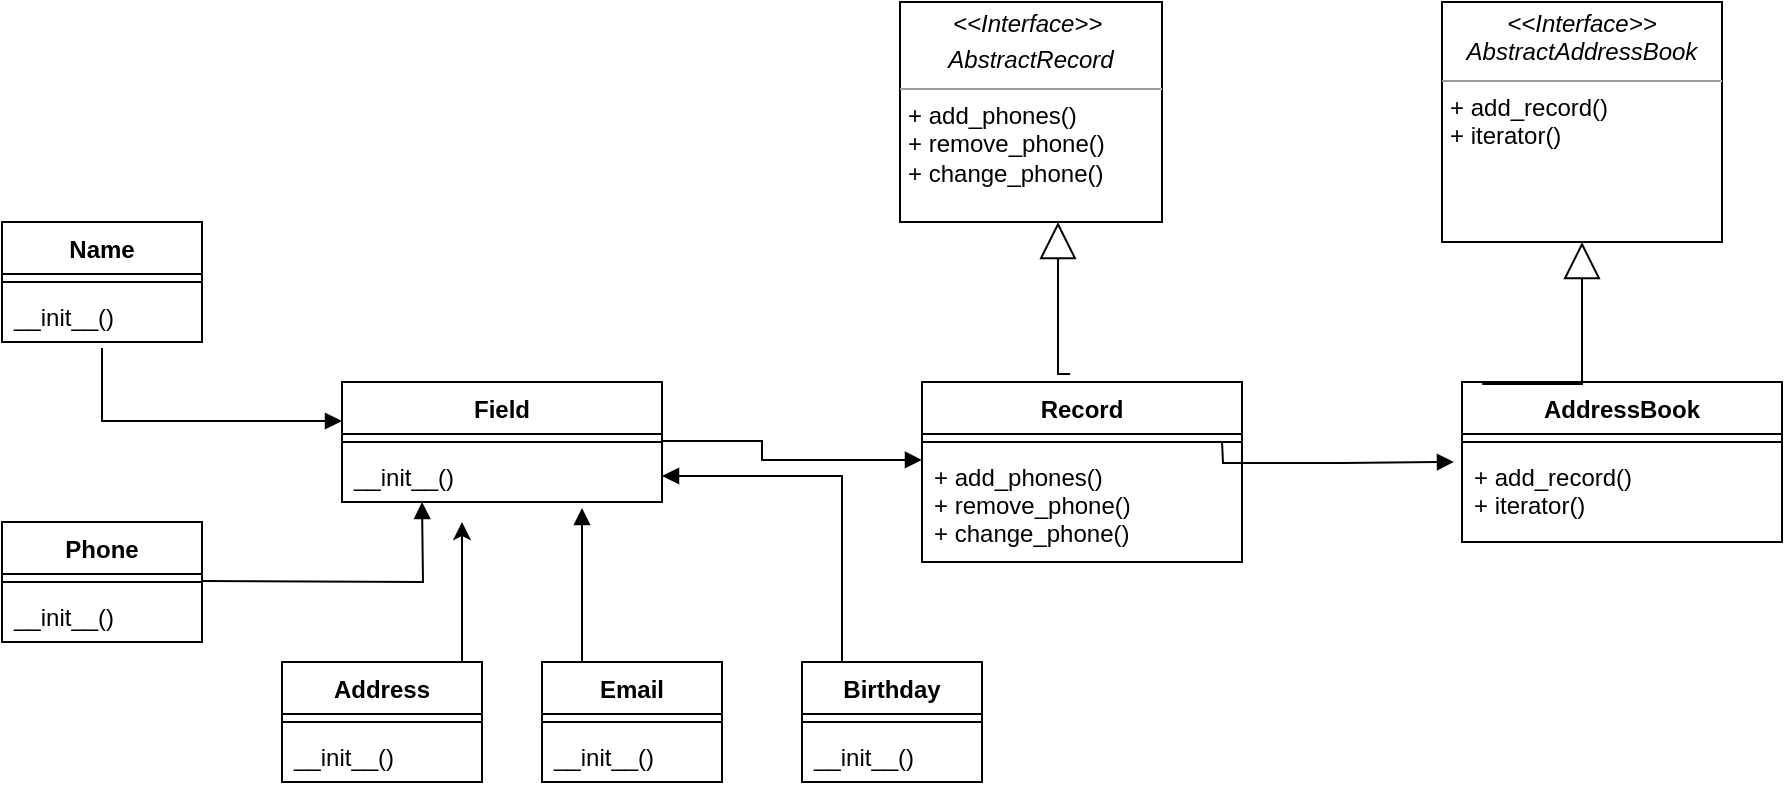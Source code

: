 <mxfile version="15.4.1" type="device"><diagram id="C5RBs43oDa-KdzZeNtuy" name="Page-1"><mxGraphModel dx="2432" dy="896" grid="1" gridSize="10" guides="1" tooltips="1" connect="1" arrows="1" fold="1" page="1" pageScale="1" pageWidth="827" pageHeight="1169" math="0" shadow="0"><root><mxCell id="WIyWlLk6GJQsqaUBKTNV-0"/><mxCell id="WIyWlLk6GJQsqaUBKTNV-1" parent="WIyWlLk6GJQsqaUBKTNV-0"/><mxCell id="dcSBN7vC8RFF6UGXTR5X-13" style="edgeStyle=orthogonalEdgeStyle;rounded=0;orthogonalLoop=1;jettySize=auto;html=1;exitX=0.5;exitY=1;exitDx=0;exitDy=0;" edge="1" parent="WIyWlLk6GJQsqaUBKTNV-1"><mxGeometry relative="1" as="geometry"><mxPoint x="230" y="140" as="sourcePoint"/><mxPoint x="230" y="140" as="targetPoint"/></mxGeometry></mxCell><mxCell id="dcSBN7vC8RFF6UGXTR5X-20" value="Field" style="swimlane;fontStyle=1;align=center;verticalAlign=top;childLayout=stackLayout;horizontal=1;startSize=26;horizontalStack=0;resizeParent=1;resizeParentMax=0;resizeLast=0;collapsible=1;marginBottom=0;" vertex="1" parent="WIyWlLk6GJQsqaUBKTNV-1"><mxGeometry x="40" y="210" width="160" height="60" as="geometry"/></mxCell><mxCell id="dcSBN7vC8RFF6UGXTR5X-22" value="" style="line;strokeWidth=1;fillColor=none;align=left;verticalAlign=middle;spacingTop=-1;spacingLeft=3;spacingRight=3;rotatable=0;labelPosition=right;points=[];portConstraint=eastwest;" vertex="1" parent="dcSBN7vC8RFF6UGXTR5X-20"><mxGeometry y="26" width="160" height="8" as="geometry"/></mxCell><mxCell id="dcSBN7vC8RFF6UGXTR5X-23" value="__init__()&#10;&#10;&#10;&#10;&#10;&#10;&#10;&#10;&#10;&#10;&#10;&#10;&#10;&#10;&#10;&#10;&#10;&#10;&#10;&#10;&#10;&#10;&#10;&#10;" style="text;strokeColor=none;fillColor=none;align=left;verticalAlign=top;spacingLeft=4;spacingRight=4;overflow=hidden;rotatable=0;points=[[0,0.5],[1,0.5]];portConstraint=eastwest;" vertex="1" parent="dcSBN7vC8RFF6UGXTR5X-20"><mxGeometry y="34" width="160" height="26" as="geometry"/></mxCell><mxCell id="dcSBN7vC8RFF6UGXTR5X-24" value="Record" style="swimlane;fontStyle=1;align=center;verticalAlign=top;childLayout=stackLayout;horizontal=1;startSize=26;horizontalStack=0;resizeParent=1;resizeParentMax=0;resizeLast=0;collapsible=1;marginBottom=0;" vertex="1" parent="WIyWlLk6GJQsqaUBKTNV-1"><mxGeometry x="330" y="210" width="160" height="90" as="geometry"/></mxCell><mxCell id="dcSBN7vC8RFF6UGXTR5X-26" value="" style="line;strokeWidth=1;fillColor=none;align=left;verticalAlign=middle;spacingTop=-1;spacingLeft=3;spacingRight=3;rotatable=0;labelPosition=right;points=[];portConstraint=eastwest;" vertex="1" parent="dcSBN7vC8RFF6UGXTR5X-24"><mxGeometry y="26" width="160" height="8" as="geometry"/></mxCell><mxCell id="dcSBN7vC8RFF6UGXTR5X-27" value="+ add_phones()&#10;+ remove_phone()&#10;+ change_phone()" style="text;strokeColor=none;fillColor=none;align=left;verticalAlign=top;spacingLeft=4;spacingRight=4;overflow=hidden;rotatable=0;points=[[0,0.5],[1,0.5]];portConstraint=eastwest;" vertex="1" parent="dcSBN7vC8RFF6UGXTR5X-24"><mxGeometry y="34" width="160" height="56" as="geometry"/></mxCell><mxCell id="dcSBN7vC8RFF6UGXTR5X-28" value="AddressBook" style="swimlane;fontStyle=1;align=center;verticalAlign=top;childLayout=stackLayout;horizontal=1;startSize=26;horizontalStack=0;resizeParent=1;resizeParentMax=0;resizeLast=0;collapsible=1;marginBottom=0;" vertex="1" parent="WIyWlLk6GJQsqaUBKTNV-1"><mxGeometry x="600" y="210" width="160" height="80" as="geometry"/></mxCell><mxCell id="dcSBN7vC8RFF6UGXTR5X-30" value="" style="line;strokeWidth=1;fillColor=none;align=left;verticalAlign=middle;spacingTop=-1;spacingLeft=3;spacingRight=3;rotatable=0;labelPosition=right;points=[];portConstraint=eastwest;" vertex="1" parent="dcSBN7vC8RFF6UGXTR5X-28"><mxGeometry y="26" width="160" height="8" as="geometry"/></mxCell><mxCell id="dcSBN7vC8RFF6UGXTR5X-31" value="+ add_record()&#10;+ iterator()" style="text;strokeColor=none;fillColor=none;align=left;verticalAlign=top;spacingLeft=4;spacingRight=4;overflow=hidden;rotatable=0;points=[[0,0.5],[1,0.5]];portConstraint=eastwest;" vertex="1" parent="dcSBN7vC8RFF6UGXTR5X-28"><mxGeometry y="34" width="160" height="46" as="geometry"/></mxCell><mxCell id="dcSBN7vC8RFF6UGXTR5X-32" value="&lt;p style=&quot;margin: 0px ; margin-top: 4px ; text-align: center&quot;&gt;&lt;i&gt;&amp;lt;&amp;lt;Interface&amp;gt;&amp;gt;&amp;nbsp;&lt;/i&gt;&lt;/p&gt;&lt;p style=&quot;margin: 0px ; margin-top: 4px ; text-align: center&quot;&gt;&lt;i&gt;AbstractRecord&lt;/i&gt;&lt;/p&gt;&lt;hr size=&quot;1&quot;&gt;&lt;p style=&quot;margin: 0px ; margin-left: 4px&quot;&gt;+ add_phones()&lt;br&gt;+ remove_phone()&lt;/p&gt;&lt;p style=&quot;margin: 0px ; margin-left: 4px&quot;&gt;+ change_phone()&lt;/p&gt;" style="verticalAlign=top;align=left;overflow=fill;fontSize=12;fontFamily=Helvetica;html=1;" vertex="1" parent="WIyWlLk6GJQsqaUBKTNV-1"><mxGeometry x="319" y="20" width="131" height="110" as="geometry"/></mxCell><mxCell id="dcSBN7vC8RFF6UGXTR5X-33" value="&lt;p style=&quot;margin: 0px ; margin-top: 4px ; text-align: center&quot;&gt;&lt;i&gt;&amp;lt;&amp;lt;Interface&amp;gt;&amp;gt;&lt;/i&gt;&lt;br&gt;&lt;i&gt;AbstractAddressBook&lt;/i&gt;&lt;/p&gt;&lt;hr size=&quot;1&quot;&gt;&lt;p style=&quot;margin: 0px ; margin-left: 4px&quot;&gt;&lt;/p&gt;&lt;p style=&quot;margin: 0px ; margin-left: 4px&quot;&gt;+ add_record()&lt;br&gt;+ iterator()&lt;/p&gt;" style="verticalAlign=top;align=left;overflow=fill;fontSize=12;fontFamily=Helvetica;html=1;" vertex="1" parent="WIyWlLk6GJQsqaUBKTNV-1"><mxGeometry x="590" y="20" width="140" height="120" as="geometry"/></mxCell><mxCell id="dcSBN7vC8RFF6UGXTR5X-36" value="Address" style="swimlane;fontStyle=1;align=center;verticalAlign=top;childLayout=stackLayout;horizontal=1;startSize=26;horizontalStack=0;resizeParent=1;resizeParentMax=0;resizeLast=0;collapsible=1;marginBottom=0;" vertex="1" parent="WIyWlLk6GJQsqaUBKTNV-1"><mxGeometry x="10" y="350" width="100" height="60" as="geometry"/></mxCell><mxCell id="dcSBN7vC8RFF6UGXTR5X-38" value="" style="line;strokeWidth=1;fillColor=none;align=left;verticalAlign=middle;spacingTop=-1;spacingLeft=3;spacingRight=3;rotatable=0;labelPosition=right;points=[];portConstraint=eastwest;" vertex="1" parent="dcSBN7vC8RFF6UGXTR5X-36"><mxGeometry y="26" width="100" height="8" as="geometry"/></mxCell><mxCell id="dcSBN7vC8RFF6UGXTR5X-39" value="__init__()&#10;&#10;&#10;&#10;&#10;&#10;&#10;&#10;&#10;&#10;&#10;&#10;&#10;&#10;&#10;&#10;&#10;&#10;&#10;&#10;&#10;&#10;&#10;&#10;" style="text;strokeColor=none;fillColor=none;align=left;verticalAlign=top;spacingLeft=4;spacingRight=4;overflow=hidden;rotatable=0;points=[[0,0.5],[1,0.5]];portConstraint=eastwest;" vertex="1" parent="dcSBN7vC8RFF6UGXTR5X-36"><mxGeometry y="34" width="100" height="26" as="geometry"/></mxCell><mxCell id="dcSBN7vC8RFF6UGXTR5X-63" style="edgeStyle=orthogonalEdgeStyle;rounded=0;orthogonalLoop=1;jettySize=auto;html=1;" edge="1" parent="WIyWlLk6GJQsqaUBKTNV-1"><mxGeometry relative="1" as="geometry"><mxPoint x="100" y="280" as="targetPoint"/><mxPoint x="100" y="350" as="sourcePoint"/></mxGeometry></mxCell><mxCell id="dcSBN7vC8RFF6UGXTR5X-40" value="Email" style="swimlane;fontStyle=1;align=center;verticalAlign=top;childLayout=stackLayout;horizontal=1;startSize=26;horizontalStack=0;resizeParent=1;resizeParentMax=0;resizeLast=0;collapsible=1;marginBottom=0;" vertex="1" parent="WIyWlLk6GJQsqaUBKTNV-1"><mxGeometry x="140" y="350" width="90" height="60" as="geometry"/></mxCell><mxCell id="dcSBN7vC8RFF6UGXTR5X-42" value="" style="line;strokeWidth=1;fillColor=none;align=left;verticalAlign=middle;spacingTop=-1;spacingLeft=3;spacingRight=3;rotatable=0;labelPosition=right;points=[];portConstraint=eastwest;" vertex="1" parent="dcSBN7vC8RFF6UGXTR5X-40"><mxGeometry y="26" width="90" height="8" as="geometry"/></mxCell><mxCell id="dcSBN7vC8RFF6UGXTR5X-43" value="__init__()&#10;&#10;&#10;&#10;&#10;&#10;&#10;&#10;&#10;&#10;&#10;&#10;&#10;&#10;&#10;&#10;&#10;&#10;&#10;&#10;&#10;&#10;&#10;&#10;" style="text;strokeColor=none;fillColor=none;align=left;verticalAlign=top;spacingLeft=4;spacingRight=4;overflow=hidden;rotatable=0;points=[[0,0.5],[1,0.5]];portConstraint=eastwest;" vertex="1" parent="dcSBN7vC8RFF6UGXTR5X-40"><mxGeometry y="34" width="90" height="26" as="geometry"/></mxCell><mxCell id="dcSBN7vC8RFF6UGXTR5X-44" value="Birthday" style="swimlane;fontStyle=1;align=center;verticalAlign=top;childLayout=stackLayout;horizontal=1;startSize=26;horizontalStack=0;resizeParent=1;resizeParentMax=0;resizeLast=0;collapsible=1;marginBottom=0;" vertex="1" parent="WIyWlLk6GJQsqaUBKTNV-1"><mxGeometry x="270" y="350" width="90" height="60" as="geometry"/></mxCell><mxCell id="dcSBN7vC8RFF6UGXTR5X-46" value="" style="line;strokeWidth=1;fillColor=none;align=left;verticalAlign=middle;spacingTop=-1;spacingLeft=3;spacingRight=3;rotatable=0;labelPosition=right;points=[];portConstraint=eastwest;" vertex="1" parent="dcSBN7vC8RFF6UGXTR5X-44"><mxGeometry y="26" width="90" height="8" as="geometry"/></mxCell><mxCell id="dcSBN7vC8RFF6UGXTR5X-47" value="__init__()&#10;&#10;&#10;&#10;&#10;&#10;&#10;&#10;&#10;&#10;&#10;&#10;&#10;&#10;&#10;&#10;&#10;&#10;&#10;&#10;&#10;&#10;&#10;&#10;" style="text;strokeColor=none;fillColor=none;align=left;verticalAlign=top;spacingLeft=4;spacingRight=4;overflow=hidden;rotatable=0;points=[[0,0.5],[1,0.5]];portConstraint=eastwest;" vertex="1" parent="dcSBN7vC8RFF6UGXTR5X-44"><mxGeometry y="34" width="90" height="26" as="geometry"/></mxCell><mxCell id="dcSBN7vC8RFF6UGXTR5X-48" value="Phone" style="swimlane;fontStyle=1;align=center;verticalAlign=top;childLayout=stackLayout;horizontal=1;startSize=26;horizontalStack=0;resizeParent=1;resizeParentMax=0;resizeLast=0;collapsible=1;marginBottom=0;" vertex="1" parent="WIyWlLk6GJQsqaUBKTNV-1"><mxGeometry x="-130" y="280" width="100" height="60" as="geometry"/></mxCell><mxCell id="dcSBN7vC8RFF6UGXTR5X-50" value="" style="line;strokeWidth=1;fillColor=none;align=left;verticalAlign=middle;spacingTop=-1;spacingLeft=3;spacingRight=3;rotatable=0;labelPosition=right;points=[];portConstraint=eastwest;" vertex="1" parent="dcSBN7vC8RFF6UGXTR5X-48"><mxGeometry y="26" width="100" height="8" as="geometry"/></mxCell><mxCell id="dcSBN7vC8RFF6UGXTR5X-51" value="__init__()&#10;&#10;&#10;&#10;&#10;&#10;&#10;&#10;&#10;&#10;&#10;&#10;&#10;&#10;&#10;&#10;&#10;&#10;&#10;&#10;&#10;&#10;&#10;&#10;" style="text;strokeColor=none;fillColor=none;align=left;verticalAlign=top;spacingLeft=4;spacingRight=4;overflow=hidden;rotatable=0;points=[[0,0.5],[1,0.5]];portConstraint=eastwest;" vertex="1" parent="dcSBN7vC8RFF6UGXTR5X-48"><mxGeometry y="34" width="100" height="26" as="geometry"/></mxCell><mxCell id="dcSBN7vC8RFF6UGXTR5X-52" value="Name" style="swimlane;fontStyle=1;align=center;verticalAlign=top;childLayout=stackLayout;horizontal=1;startSize=26;horizontalStack=0;resizeParent=1;resizeParentMax=0;resizeLast=0;collapsible=1;marginBottom=0;" vertex="1" parent="WIyWlLk6GJQsqaUBKTNV-1"><mxGeometry x="-130" y="130" width="100" height="60" as="geometry"/></mxCell><mxCell id="dcSBN7vC8RFF6UGXTR5X-54" value="" style="line;strokeWidth=1;fillColor=none;align=left;verticalAlign=middle;spacingTop=-1;spacingLeft=3;spacingRight=3;rotatable=0;labelPosition=right;points=[];portConstraint=eastwest;" vertex="1" parent="dcSBN7vC8RFF6UGXTR5X-52"><mxGeometry y="26" width="100" height="8" as="geometry"/></mxCell><mxCell id="dcSBN7vC8RFF6UGXTR5X-55" value="__init__()&#10;&#10;&#10;&#10;&#10;&#10;&#10;&#10;&#10;&#10;&#10;&#10;&#10;&#10;&#10;&#10;&#10;&#10;&#10;&#10;&#10;&#10;&#10;&#10;" style="text;strokeColor=none;fillColor=none;align=left;verticalAlign=top;spacingLeft=4;spacingRight=4;overflow=hidden;rotatable=0;points=[[0,0.5],[1,0.5]];portConstraint=eastwest;" vertex="1" parent="dcSBN7vC8RFF6UGXTR5X-52"><mxGeometry y="34" width="100" height="26" as="geometry"/></mxCell><mxCell id="dcSBN7vC8RFF6UGXTR5X-60" value="&lt;br&gt;" style="html=1;verticalAlign=bottom;endArrow=block;rounded=0;edgeStyle=orthogonalEdgeStyle;entryX=0.5;entryY=1.115;entryDx=0;entryDy=0;entryPerimeter=0;exitX=0.5;exitY=1.115;exitDx=0;exitDy=0;exitPerimeter=0;" edge="1" parent="dcSBN7vC8RFF6UGXTR5X-52" source="dcSBN7vC8RFF6UGXTR5X-55"><mxGeometry x="0.5" y="30" width="80" relative="1" as="geometry"><mxPoint x="90" y="99.5" as="sourcePoint"/><mxPoint x="170" y="99.5" as="targetPoint"/><Array as="points"><mxPoint x="50" y="100"/></Array><mxPoint as="offset"/></mxGeometry></mxCell><mxCell id="dcSBN7vC8RFF6UGXTR5X-57" value="" style="html=1;verticalAlign=bottom;endArrow=block;rounded=0;edgeStyle=orthogonalEdgeStyle;entryX=0;entryY=0.089;entryDx=0;entryDy=0;entryPerimeter=0;" edge="1" parent="WIyWlLk6GJQsqaUBKTNV-1" target="dcSBN7vC8RFF6UGXTR5X-27"><mxGeometry width="80" relative="1" as="geometry"><mxPoint x="200" y="239.5" as="sourcePoint"/><mxPoint x="280" y="239.5" as="targetPoint"/><Array as="points"><mxPoint x="250" y="240"/></Array></mxGeometry></mxCell><mxCell id="dcSBN7vC8RFF6UGXTR5X-58" value="" style="html=1;verticalAlign=bottom;endArrow=block;rounded=0;edgeStyle=orthogonalEdgeStyle;entryX=-0.025;entryY=0.13;entryDx=0;entryDy=0;entryPerimeter=0;" edge="1" parent="WIyWlLk6GJQsqaUBKTNV-1" target="dcSBN7vC8RFF6UGXTR5X-31"><mxGeometry x="0.03" y="-19" width="80" relative="1" as="geometry"><mxPoint x="480" y="239.5" as="sourcePoint"/><mxPoint x="560" y="239.5" as="targetPoint"/><mxPoint x="19" y="-19" as="offset"/></mxGeometry></mxCell><mxCell id="dcSBN7vC8RFF6UGXTR5X-61" value="" style="html=1;verticalAlign=bottom;endArrow=block;rounded=0;edgeStyle=orthogonalEdgeStyle;" edge="1" parent="WIyWlLk6GJQsqaUBKTNV-1"><mxGeometry x="-1" y="-213" width="80" relative="1" as="geometry"><mxPoint x="-30" y="309.5" as="sourcePoint"/><mxPoint x="80" y="270" as="targetPoint"/><mxPoint x="-140" y="-53" as="offset"/></mxGeometry></mxCell><mxCell id="dcSBN7vC8RFF6UGXTR5X-65" value="" style="html=1;verticalAlign=bottom;endArrow=block;rounded=0;edgeStyle=orthogonalEdgeStyle;entryX=0.756;entryY=1.115;entryDx=0;entryDy=0;entryPerimeter=0;exitX=0.25;exitY=0;exitDx=0;exitDy=0;" edge="1" parent="WIyWlLk6GJQsqaUBKTNV-1" source="dcSBN7vC8RFF6UGXTR5X-40" target="dcSBN7vC8RFF6UGXTR5X-23"><mxGeometry x="-0.25" y="-190" width="80" relative="1" as="geometry"><mxPoint x="160" y="340" as="sourcePoint"/><mxPoint x="270" y="300" as="targetPoint"/><Array as="points"><mxPoint x="160" y="350"/></Array><mxPoint as="offset"/></mxGeometry></mxCell><mxCell id="dcSBN7vC8RFF6UGXTR5X-67" value="" style="html=1;verticalAlign=bottom;endArrow=block;rounded=0;edgeStyle=orthogonalEdgeStyle;entryX=1;entryY=0.5;entryDx=0;entryDy=0;exitX=0.5;exitY=0;exitDx=0;exitDy=0;" edge="1" parent="WIyWlLk6GJQsqaUBKTNV-1" source="dcSBN7vC8RFF6UGXTR5X-44" target="dcSBN7vC8RFF6UGXTR5X-23"><mxGeometry width="80" relative="1" as="geometry"><mxPoint x="210" y="320" as="sourcePoint"/><mxPoint x="290" y="320" as="targetPoint"/><Array as="points"><mxPoint x="290" y="350"/><mxPoint x="290" y="257"/></Array></mxGeometry></mxCell><mxCell id="dcSBN7vC8RFF6UGXTR5X-68" value="" style="endArrow=block;endSize=16;endFill=0;html=1;rounded=0;edgeStyle=orthogonalEdgeStyle;exitX=0.463;exitY=-0.044;exitDx=0;exitDy=0;exitPerimeter=0;entryX=0.603;entryY=1;entryDx=0;entryDy=0;entryPerimeter=0;" edge="1" parent="WIyWlLk6GJQsqaUBKTNV-1" source="dcSBN7vC8RFF6UGXTR5X-24" target="dcSBN7vC8RFF6UGXTR5X-32"><mxGeometry width="160" relative="1" as="geometry"><mxPoint x="320" y="170" as="sourcePoint"/><mxPoint x="480" y="170" as="targetPoint"/><Array as="points"><mxPoint x="398" y="206"/></Array></mxGeometry></mxCell><mxCell id="dcSBN7vC8RFF6UGXTR5X-69" value="" style="endArrow=block;endSize=16;endFill=0;html=1;rounded=0;edgeStyle=orthogonalEdgeStyle;exitX=0.063;exitY=0.013;exitDx=0;exitDy=0;exitPerimeter=0;entryX=0.5;entryY=1;entryDx=0;entryDy=0;" edge="1" parent="WIyWlLk6GJQsqaUBKTNV-1" source="dcSBN7vC8RFF6UGXTR5X-28" target="dcSBN7vC8RFF6UGXTR5X-33"><mxGeometry x="1" y="132" width="160" relative="1" as="geometry"><mxPoint x="610" y="190" as="sourcePoint"/><mxPoint x="770" y="159.5" as="targetPoint"/><Array as="points"><mxPoint x="660" y="211"/></Array><mxPoint x="130" y="112" as="offset"/></mxGeometry></mxCell></root></mxGraphModel></diagram></mxfile>